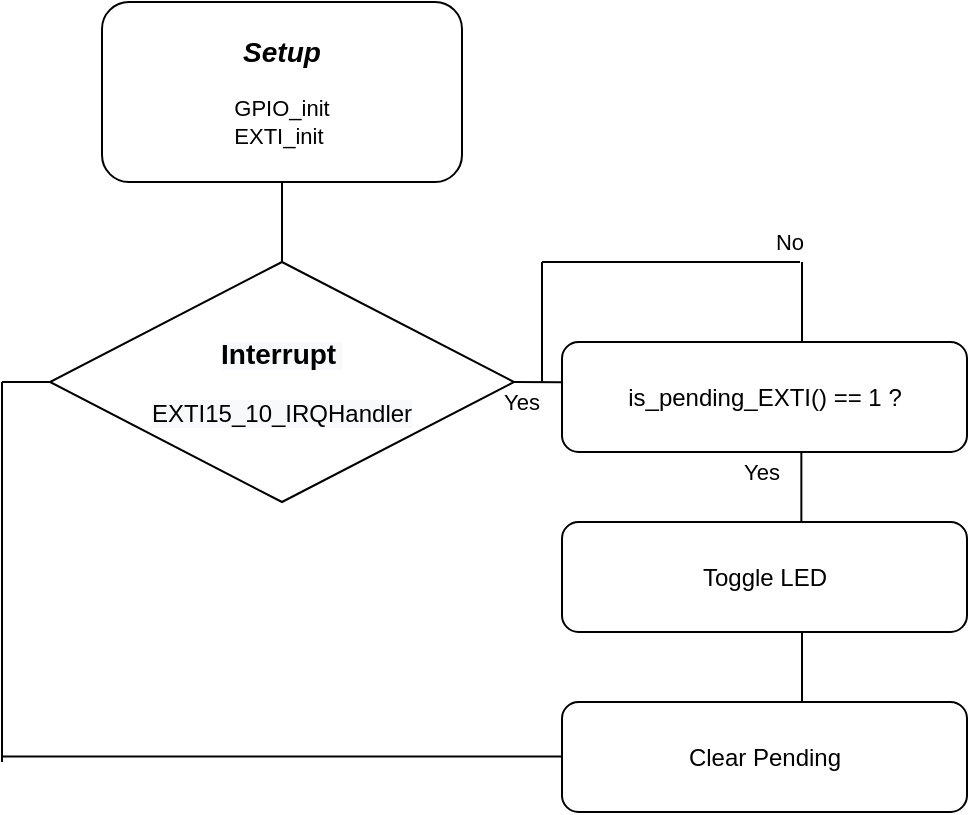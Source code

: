 <mxfile version="15.2.7" type="device"><diagram id="W0j-wVub7BevKi_JYIw6" name="페이지-1"><mxGraphModel dx="488" dy="285" grid="1" gridSize="10" guides="1" tooltips="1" connect="1" arrows="1" fold="1" page="1" pageScale="1" pageWidth="827" pageHeight="1169" math="0" shadow="0"><root><mxCell id="0"/><mxCell id="1" parent="0"/><mxCell id="E49OmthKrDA7gJpjjUu7-28" value="&lt;font&gt;&lt;font&gt;&lt;i style=&quot;font-weight: bold&quot;&gt;&lt;font style=&quot;font-size: 14px&quot;&gt;Setup&lt;/font&gt;&lt;/i&gt;&lt;br&gt;&lt;br style=&quot;font-size: 11px&quot;&gt;&lt;div style=&quot;font-size: 11px ; text-align: left&quot;&gt;GPIO_init&lt;/div&gt;&lt;/font&gt;&lt;font&gt;&lt;div style=&quot;font-size: 11px ; text-align: left&quot;&gt;&lt;span&gt;EXTI_init&lt;/span&gt;&lt;/div&gt;&lt;/font&gt;&lt;/font&gt;" style="rounded=1;whiteSpace=wrap;html=1;fontSize=11;glass=0;strokeWidth=1;shadow=0;" parent="1" vertex="1"><mxGeometry x="90" y="70" width="180" height="90" as="geometry"/></mxCell><mxCell id="Ev9TgkPvnuMKZaTFb0zy-28" value="&lt;b style=&quot;color: rgb(0 , 0 , 0) ; font-family: &amp;#34;helvetica&amp;#34; ; font-size: 12px ; font-style: normal ; letter-spacing: normal ; text-align: center ; text-indent: 0px ; text-transform: none ; word-spacing: 0px ; background-color: rgb(248 , 249 , 250)&quot;&gt;&lt;font style=&quot;font-size: 14px&quot;&gt;Interrupt&lt;/font&gt;&lt;/b&gt;&lt;span style=&quot;color: rgb(0 , 0 , 0) ; font-family: &amp;#34;helvetica&amp;#34; ; font-size: 12px ; font-style: normal ; font-weight: 400 ; letter-spacing: normal ; text-align: center ; text-indent: 0px ; text-transform: none ; word-spacing: 0px ; background-color: rgb(248 , 249 , 250) ; display: inline ; float: none&quot;&gt;&amp;nbsp;&lt;/span&gt;&lt;br style=&quot;color: rgb(0 , 0 , 0) ; font-family: &amp;#34;helvetica&amp;#34; ; font-size: 12px ; font-style: normal ; font-weight: 400 ; letter-spacing: normal ; text-align: center ; text-indent: 0px ; text-transform: none ; word-spacing: 0px ; background-color: rgb(248 , 249 , 250)&quot;&gt;&lt;br style=&quot;color: rgb(0 , 0 , 0) ; font-family: &amp;#34;helvetica&amp;#34; ; font-size: 12px ; font-style: normal ; font-weight: 400 ; letter-spacing: normal ; text-align: center ; text-indent: 0px ; text-transform: none ; word-spacing: 0px ; background-color: rgb(248 , 249 , 250)&quot;&gt;&lt;span style=&quot;color: rgb(0 , 0 , 0) ; font-family: &amp;#34;helvetica&amp;#34; ; font-size: 12px ; font-style: normal ; font-weight: 400 ; letter-spacing: normal ; text-align: center ; text-indent: 0px ; text-transform: none ; word-spacing: 0px ; background-color: rgb(248 , 249 , 250) ; display: inline ; float: none&quot;&gt;EXTI15_10_IRQHandler&lt;/span&gt;&lt;br&gt;" style="rhombus;whiteSpace=wrap;html=1;" parent="1" vertex="1"><mxGeometry x="64" y="200" width="232" height="120" as="geometry"/></mxCell><mxCell id="NzqrLjezVtL5RYAXDl3G-11" value="" style="endArrow=none;html=1;" parent="1" edge="1"><mxGeometry width="50" height="50" relative="1" as="geometry"><mxPoint x="40" y="450" as="sourcePoint"/><mxPoint x="40" y="260" as="targetPoint"/></mxGeometry></mxCell><mxCell id="jgpQwqkuUqRN3-PBo2gv-1" value="" style="endArrow=none;html=1;" edge="1" parent="1"><mxGeometry width="50" height="50" relative="1" as="geometry"><mxPoint x="180" y="200" as="sourcePoint"/><mxPoint x="180" y="160" as="targetPoint"/></mxGeometry></mxCell><mxCell id="jgpQwqkuUqRN3-PBo2gv-3" value="" style="endArrow=none;html=1;exitX=1;exitY=0.5;exitDx=0;exitDy=0;entryX=0;entryY=0.366;entryDx=0;entryDy=0;entryPerimeter=0;" edge="1" parent="1" source="Ev9TgkPvnuMKZaTFb0zy-28" target="jgpQwqkuUqRN3-PBo2gv-8"><mxGeometry width="50" height="50" relative="1" as="geometry"><mxPoint x="307" y="260" as="sourcePoint"/><mxPoint x="320" y="265" as="targetPoint"/></mxGeometry></mxCell><mxCell id="jgpQwqkuUqRN3-PBo2gv-5" value="Yes" style="text;html=1;strokeColor=none;fillColor=none;align=center;verticalAlign=middle;whiteSpace=wrap;rounded=0;fontSize=11;" vertex="1" parent="1"><mxGeometry x="280" y="260" width="40" height="20" as="geometry"/></mxCell><mxCell id="jgpQwqkuUqRN3-PBo2gv-8" value="&lt;span&gt;is_pending_EXTI() == 1 ?&lt;br&gt;&lt;/span&gt;" style="rounded=1;whiteSpace=wrap;html=1;" vertex="1" parent="1"><mxGeometry x="320" y="240" width="202.5" height="55" as="geometry"/></mxCell><mxCell id="jgpQwqkuUqRN3-PBo2gv-11" value="&lt;span&gt;Clear Pending&lt;br&gt;&lt;/span&gt;" style="rounded=1;whiteSpace=wrap;html=1;" vertex="1" parent="1"><mxGeometry x="320" y="420" width="202.5" height="55" as="geometry"/></mxCell><mxCell id="jgpQwqkuUqRN3-PBo2gv-13" value="" style="endArrow=none;html=1;" edge="1" parent="1"><mxGeometry width="50" height="50" relative="1" as="geometry"><mxPoint x="40" y="447.26" as="sourcePoint"/><mxPoint x="320" y="447.26" as="targetPoint"/></mxGeometry></mxCell><mxCell id="jgpQwqkuUqRN3-PBo2gv-14" value="" style="endArrow=none;html=1;entryX=0;entryY=0.5;entryDx=0;entryDy=0;" edge="1" parent="1" target="Ev9TgkPvnuMKZaTFb0zy-28"><mxGeometry width="50" height="50" relative="1" as="geometry"><mxPoint x="40" y="260" as="sourcePoint"/><mxPoint x="70" y="270" as="targetPoint"/></mxGeometry></mxCell><mxCell id="jgpQwqkuUqRN3-PBo2gv-16" value="" style="endArrow=none;html=1;" edge="1" parent="1"><mxGeometry width="50" height="50" relative="1" as="geometry"><mxPoint x="440" y="240" as="sourcePoint"/><mxPoint x="440" y="200" as="targetPoint"/></mxGeometry></mxCell><mxCell id="jgpQwqkuUqRN3-PBo2gv-19" value="" style="endArrow=none;html=1;" edge="1" parent="1"><mxGeometry width="50" height="50" relative="1" as="geometry"><mxPoint x="310" y="200" as="sourcePoint"/><mxPoint x="439" y="200" as="targetPoint"/></mxGeometry></mxCell><mxCell id="jgpQwqkuUqRN3-PBo2gv-20" value="" style="endArrow=none;html=1;" edge="1" parent="1"><mxGeometry width="50" height="50" relative="1" as="geometry"><mxPoint x="310" y="260" as="sourcePoint"/><mxPoint x="310" y="200" as="targetPoint"/></mxGeometry></mxCell><mxCell id="jgpQwqkuUqRN3-PBo2gv-21" value="No" style="text;html=1;strokeColor=none;fillColor=none;align=center;verticalAlign=middle;whiteSpace=wrap;rounded=0;fontSize=11;" vertex="1" parent="1"><mxGeometry x="414" y="180" width="40" height="20" as="geometry"/></mxCell><mxCell id="jgpQwqkuUqRN3-PBo2gv-22" value="Yes" style="text;html=1;strokeColor=none;fillColor=none;align=center;verticalAlign=middle;whiteSpace=wrap;rounded=0;fontSize=11;" vertex="1" parent="1"><mxGeometry x="400" y="295" width="40" height="20" as="geometry"/></mxCell><mxCell id="jgpQwqkuUqRN3-PBo2gv-23" value="&lt;span&gt;Toggle LED&lt;br&gt;&lt;/span&gt;" style="rounded=1;whiteSpace=wrap;html=1;" vertex="1" parent="1"><mxGeometry x="320" y="330" width="202.5" height="55" as="geometry"/></mxCell><mxCell id="jgpQwqkuUqRN3-PBo2gv-26" value="" style="endArrow=none;html=1;entryX=0.591;entryY=0.998;entryDx=0;entryDy=0;entryPerimeter=0;exitX=0.591;exitY=-0.007;exitDx=0;exitDy=0;exitPerimeter=0;" edge="1" parent="1" source="jgpQwqkuUqRN3-PBo2gv-23" target="jgpQwqkuUqRN3-PBo2gv-8"><mxGeometry width="50" height="50" relative="1" as="geometry"><mxPoint x="410" y="350" as="sourcePoint"/><mxPoint x="460" y="300" as="targetPoint"/></mxGeometry></mxCell><mxCell id="jgpQwqkuUqRN3-PBo2gv-27" value="" style="endArrow=none;html=1;entryX=0.591;entryY=0.998;entryDx=0;entryDy=0;entryPerimeter=0;exitX=0.591;exitY=-0.007;exitDx=0;exitDy=0;exitPerimeter=0;" edge="1" parent="1"><mxGeometry width="50" height="50" relative="1" as="geometry"><mxPoint x="439.998" y="420.005" as="sourcePoint"/><mxPoint x="439.998" y="385.28" as="targetPoint"/></mxGeometry></mxCell></root></mxGraphModel></diagram></mxfile>